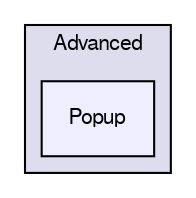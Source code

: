digraph "Popup" {
  compound=true
  node [ fontsize="10", fontname="FreeSans"];
  edge [ labelfontsize="10", labelfontname="FreeSans"];
  subgraph clusterdir_9df8ad4f408ea532d904f00938df162c {
    graph [ bgcolor="#ddddee", pencolor="black", label="Advanced" fontname="FreeSans", fontsize="10", URL="dir_9df8ad4f408ea532d904f00938df162c.html"]
  dir_abfdf871cdc611e83af388cb929af28d [shape=box, label="Popup", style="filled", fillcolor="#eeeeff", pencolor="black", URL="dir_abfdf871cdc611e83af388cb929af28d.html"];
  }
}
